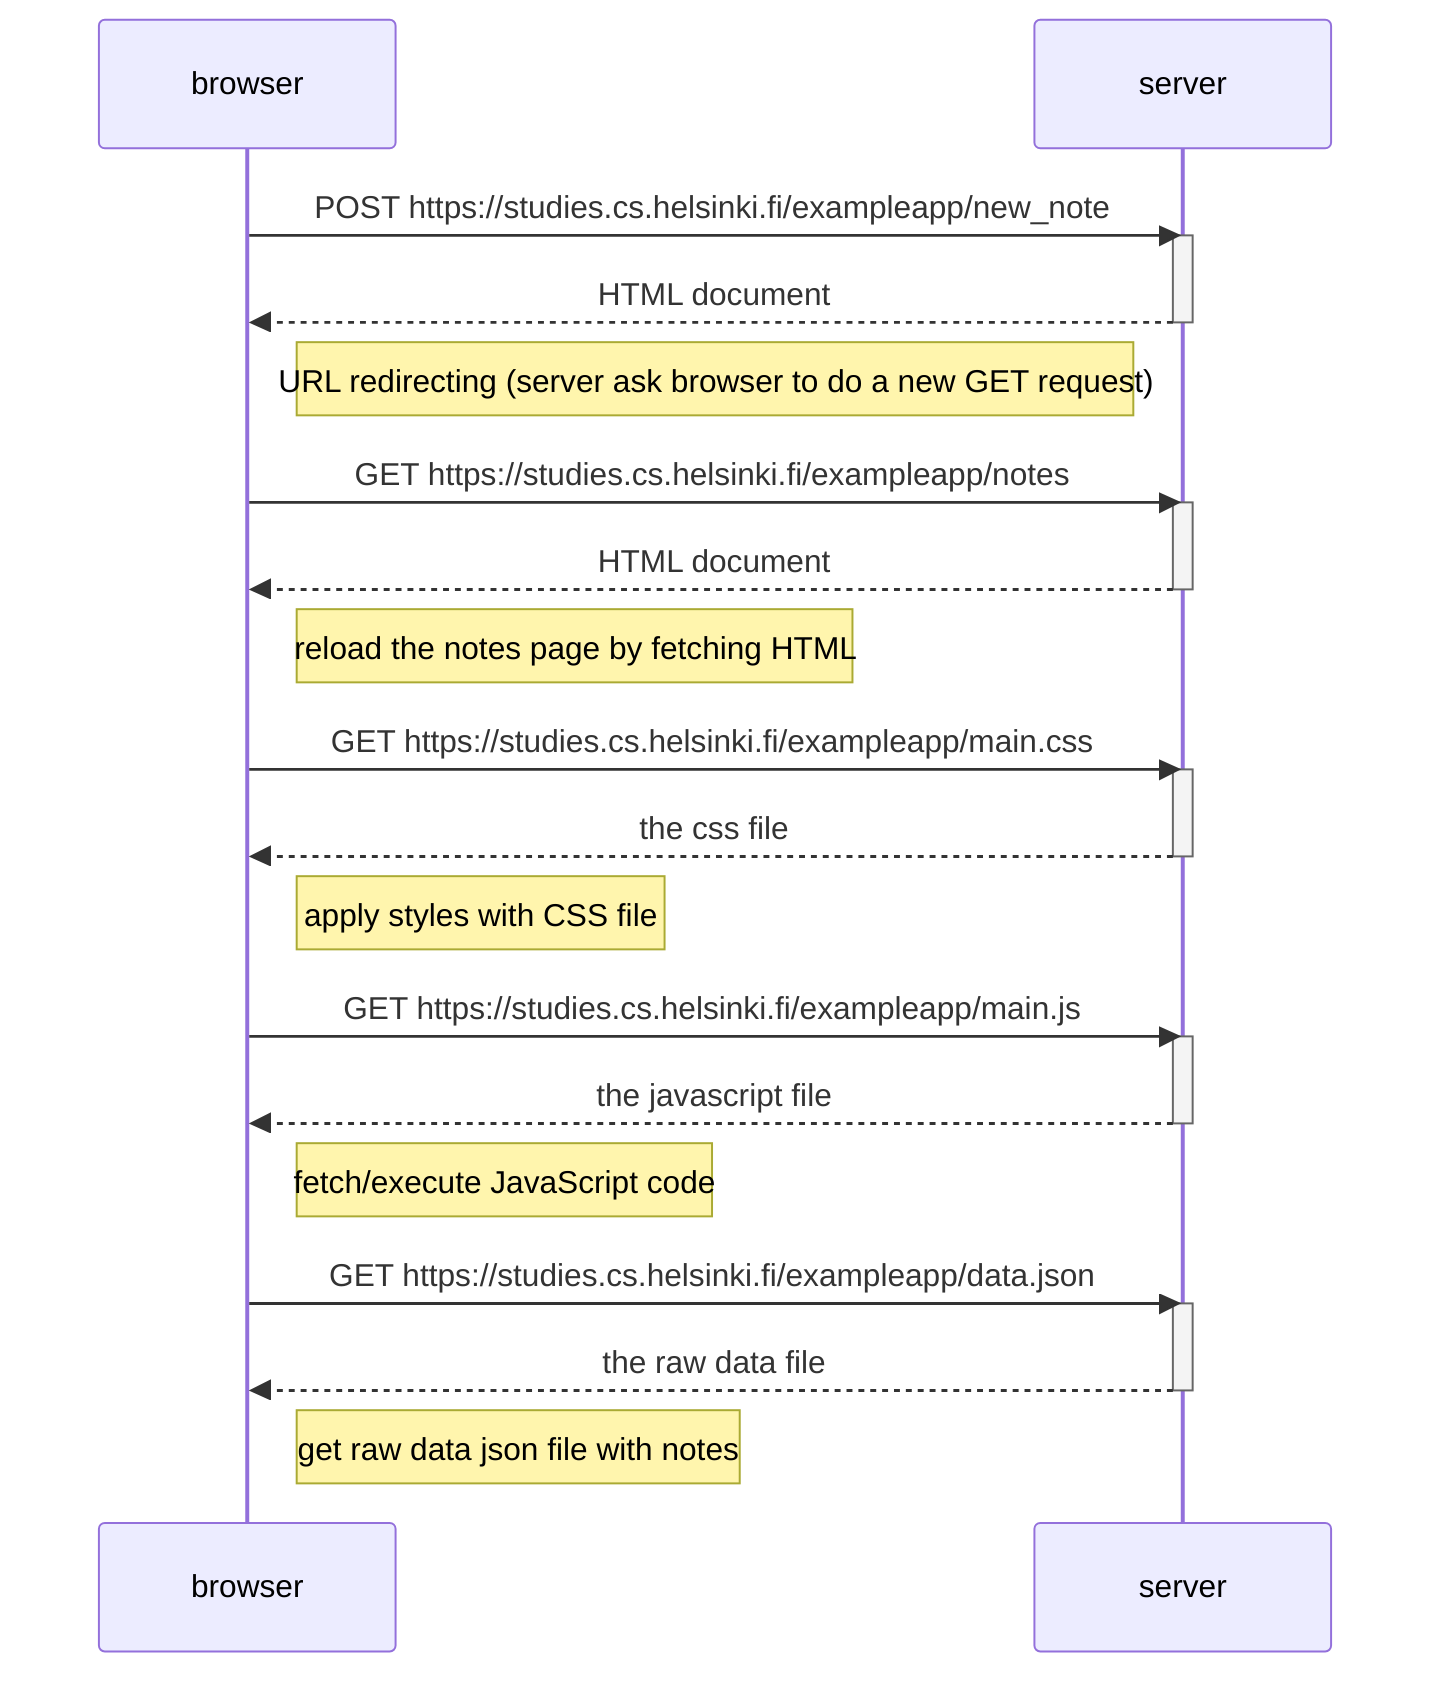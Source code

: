 sequenceDiagram
  participant browser
  participant server

  browser->>server: POST https://studies.cs.helsinki.fi/exampleapp/new_note  
  activate server  
  server-->>browser: HTML document  
  deactivate server  

  Note right of browser: URL redirecting (server ask browser to do a new GET request)  

  browser->>server: GET https://studies.cs.helsinki.fi/exampleapp/notes  
  activate server  
  server-->>browser: HTML document  
  deactivate server  

  Note right of browser: reload the notes page by fetching HTML  

  browser->>server: GET https://studies.cs.helsinki.fi/exampleapp/main.css  
  activate server  
  server-->>browser: the css file  
  deactivate server  

  Note right of browser: apply styles with CSS file  
  
  browser->>server: GET https://studies.cs.helsinki.fi/exampleapp/main.js  
  activate server  
  server-->>browser: the javascript file  
  deactivate server  

  Note right of browser: fetch/execute JavaScript code  

  browser->>server: GET https://studies.cs.helsinki.fi/exampleapp/data.json  
  activate server  
  server-->>browser: the raw data file  
  deactivate server  

  Note right of browser: get raw data json file with notes